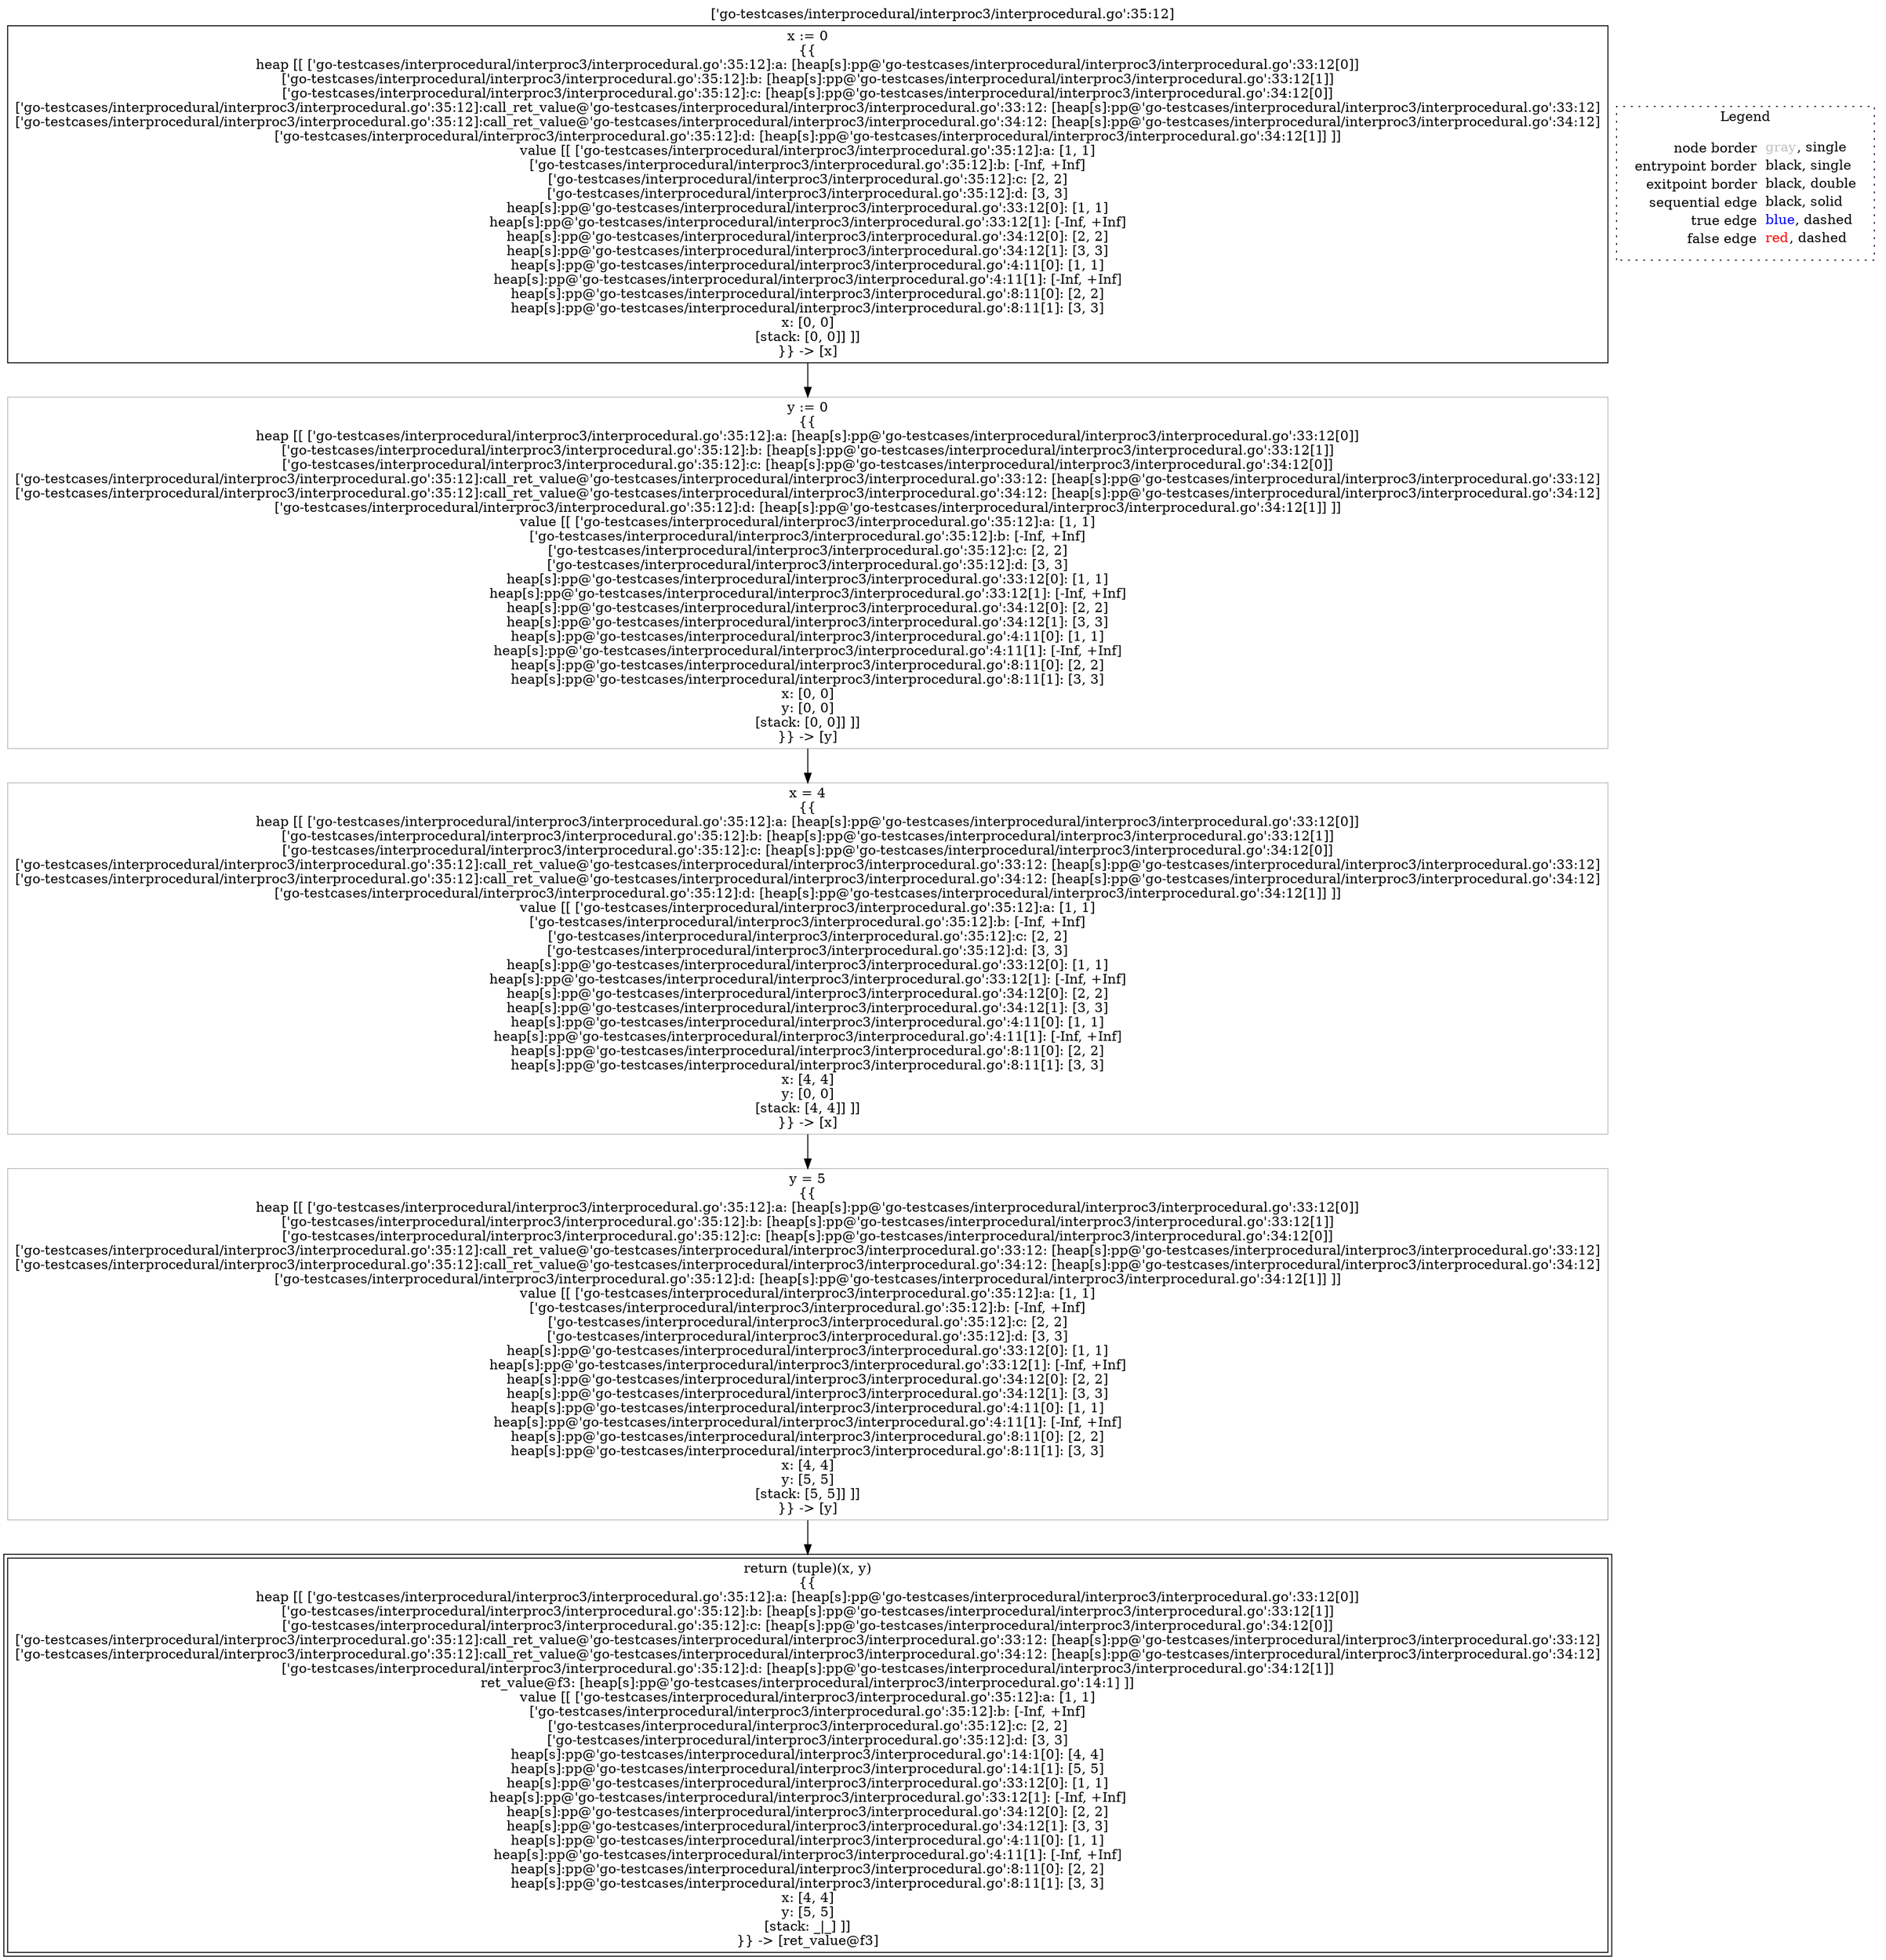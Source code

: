 digraph {
	labelloc="t";
	label="['go-testcases/interprocedural/interproc3/interprocedural.go':35:12]";
	"node0" [shape="rect",color="black",label=<x := 0<BR/>{{<BR/>heap [[ ['go-testcases/interprocedural/interproc3/interprocedural.go':35:12]:a: [heap[s]:pp@'go-testcases/interprocedural/interproc3/interprocedural.go':33:12[0]]<BR/>['go-testcases/interprocedural/interproc3/interprocedural.go':35:12]:b: [heap[s]:pp@'go-testcases/interprocedural/interproc3/interprocedural.go':33:12[1]]<BR/>['go-testcases/interprocedural/interproc3/interprocedural.go':35:12]:c: [heap[s]:pp@'go-testcases/interprocedural/interproc3/interprocedural.go':34:12[0]]<BR/>['go-testcases/interprocedural/interproc3/interprocedural.go':35:12]:call_ret_value@'go-testcases/interprocedural/interproc3/interprocedural.go':33:12: [heap[s]:pp@'go-testcases/interprocedural/interproc3/interprocedural.go':33:12]<BR/>['go-testcases/interprocedural/interproc3/interprocedural.go':35:12]:call_ret_value@'go-testcases/interprocedural/interproc3/interprocedural.go':34:12: [heap[s]:pp@'go-testcases/interprocedural/interproc3/interprocedural.go':34:12]<BR/>['go-testcases/interprocedural/interproc3/interprocedural.go':35:12]:d: [heap[s]:pp@'go-testcases/interprocedural/interproc3/interprocedural.go':34:12[1]] ]]<BR/>value [[ ['go-testcases/interprocedural/interproc3/interprocedural.go':35:12]:a: [1, 1]<BR/>['go-testcases/interprocedural/interproc3/interprocedural.go':35:12]:b: [-Inf, +Inf]<BR/>['go-testcases/interprocedural/interproc3/interprocedural.go':35:12]:c: [2, 2]<BR/>['go-testcases/interprocedural/interproc3/interprocedural.go':35:12]:d: [3, 3]<BR/>heap[s]:pp@'go-testcases/interprocedural/interproc3/interprocedural.go':33:12[0]: [1, 1]<BR/>heap[s]:pp@'go-testcases/interprocedural/interproc3/interprocedural.go':33:12[1]: [-Inf, +Inf]<BR/>heap[s]:pp@'go-testcases/interprocedural/interproc3/interprocedural.go':34:12[0]: [2, 2]<BR/>heap[s]:pp@'go-testcases/interprocedural/interproc3/interprocedural.go':34:12[1]: [3, 3]<BR/>heap[s]:pp@'go-testcases/interprocedural/interproc3/interprocedural.go':4:11[0]: [1, 1]<BR/>heap[s]:pp@'go-testcases/interprocedural/interproc3/interprocedural.go':4:11[1]: [-Inf, +Inf]<BR/>heap[s]:pp@'go-testcases/interprocedural/interproc3/interprocedural.go':8:11[0]: [2, 2]<BR/>heap[s]:pp@'go-testcases/interprocedural/interproc3/interprocedural.go':8:11[1]: [3, 3]<BR/>x: [0, 0]<BR/>[stack: [0, 0]] ]]<BR/>}} -&gt; [x]>];
	"node1" [shape="rect",color="gray",label=<y := 0<BR/>{{<BR/>heap [[ ['go-testcases/interprocedural/interproc3/interprocedural.go':35:12]:a: [heap[s]:pp@'go-testcases/interprocedural/interproc3/interprocedural.go':33:12[0]]<BR/>['go-testcases/interprocedural/interproc3/interprocedural.go':35:12]:b: [heap[s]:pp@'go-testcases/interprocedural/interproc3/interprocedural.go':33:12[1]]<BR/>['go-testcases/interprocedural/interproc3/interprocedural.go':35:12]:c: [heap[s]:pp@'go-testcases/interprocedural/interproc3/interprocedural.go':34:12[0]]<BR/>['go-testcases/interprocedural/interproc3/interprocedural.go':35:12]:call_ret_value@'go-testcases/interprocedural/interproc3/interprocedural.go':33:12: [heap[s]:pp@'go-testcases/interprocedural/interproc3/interprocedural.go':33:12]<BR/>['go-testcases/interprocedural/interproc3/interprocedural.go':35:12]:call_ret_value@'go-testcases/interprocedural/interproc3/interprocedural.go':34:12: [heap[s]:pp@'go-testcases/interprocedural/interproc3/interprocedural.go':34:12]<BR/>['go-testcases/interprocedural/interproc3/interprocedural.go':35:12]:d: [heap[s]:pp@'go-testcases/interprocedural/interproc3/interprocedural.go':34:12[1]] ]]<BR/>value [[ ['go-testcases/interprocedural/interproc3/interprocedural.go':35:12]:a: [1, 1]<BR/>['go-testcases/interprocedural/interproc3/interprocedural.go':35:12]:b: [-Inf, +Inf]<BR/>['go-testcases/interprocedural/interproc3/interprocedural.go':35:12]:c: [2, 2]<BR/>['go-testcases/interprocedural/interproc3/interprocedural.go':35:12]:d: [3, 3]<BR/>heap[s]:pp@'go-testcases/interprocedural/interproc3/interprocedural.go':33:12[0]: [1, 1]<BR/>heap[s]:pp@'go-testcases/interprocedural/interproc3/interprocedural.go':33:12[1]: [-Inf, +Inf]<BR/>heap[s]:pp@'go-testcases/interprocedural/interproc3/interprocedural.go':34:12[0]: [2, 2]<BR/>heap[s]:pp@'go-testcases/interprocedural/interproc3/interprocedural.go':34:12[1]: [3, 3]<BR/>heap[s]:pp@'go-testcases/interprocedural/interproc3/interprocedural.go':4:11[0]: [1, 1]<BR/>heap[s]:pp@'go-testcases/interprocedural/interproc3/interprocedural.go':4:11[1]: [-Inf, +Inf]<BR/>heap[s]:pp@'go-testcases/interprocedural/interproc3/interprocedural.go':8:11[0]: [2, 2]<BR/>heap[s]:pp@'go-testcases/interprocedural/interproc3/interprocedural.go':8:11[1]: [3, 3]<BR/>x: [0, 0]<BR/>y: [0, 0]<BR/>[stack: [0, 0]] ]]<BR/>}} -&gt; [y]>];
	"node2" [shape="rect",color="gray",label=<y = 5<BR/>{{<BR/>heap [[ ['go-testcases/interprocedural/interproc3/interprocedural.go':35:12]:a: [heap[s]:pp@'go-testcases/interprocedural/interproc3/interprocedural.go':33:12[0]]<BR/>['go-testcases/interprocedural/interproc3/interprocedural.go':35:12]:b: [heap[s]:pp@'go-testcases/interprocedural/interproc3/interprocedural.go':33:12[1]]<BR/>['go-testcases/interprocedural/interproc3/interprocedural.go':35:12]:c: [heap[s]:pp@'go-testcases/interprocedural/interproc3/interprocedural.go':34:12[0]]<BR/>['go-testcases/interprocedural/interproc3/interprocedural.go':35:12]:call_ret_value@'go-testcases/interprocedural/interproc3/interprocedural.go':33:12: [heap[s]:pp@'go-testcases/interprocedural/interproc3/interprocedural.go':33:12]<BR/>['go-testcases/interprocedural/interproc3/interprocedural.go':35:12]:call_ret_value@'go-testcases/interprocedural/interproc3/interprocedural.go':34:12: [heap[s]:pp@'go-testcases/interprocedural/interproc3/interprocedural.go':34:12]<BR/>['go-testcases/interprocedural/interproc3/interprocedural.go':35:12]:d: [heap[s]:pp@'go-testcases/interprocedural/interproc3/interprocedural.go':34:12[1]] ]]<BR/>value [[ ['go-testcases/interprocedural/interproc3/interprocedural.go':35:12]:a: [1, 1]<BR/>['go-testcases/interprocedural/interproc3/interprocedural.go':35:12]:b: [-Inf, +Inf]<BR/>['go-testcases/interprocedural/interproc3/interprocedural.go':35:12]:c: [2, 2]<BR/>['go-testcases/interprocedural/interproc3/interprocedural.go':35:12]:d: [3, 3]<BR/>heap[s]:pp@'go-testcases/interprocedural/interproc3/interprocedural.go':33:12[0]: [1, 1]<BR/>heap[s]:pp@'go-testcases/interprocedural/interproc3/interprocedural.go':33:12[1]: [-Inf, +Inf]<BR/>heap[s]:pp@'go-testcases/interprocedural/interproc3/interprocedural.go':34:12[0]: [2, 2]<BR/>heap[s]:pp@'go-testcases/interprocedural/interproc3/interprocedural.go':34:12[1]: [3, 3]<BR/>heap[s]:pp@'go-testcases/interprocedural/interproc3/interprocedural.go':4:11[0]: [1, 1]<BR/>heap[s]:pp@'go-testcases/interprocedural/interproc3/interprocedural.go':4:11[1]: [-Inf, +Inf]<BR/>heap[s]:pp@'go-testcases/interprocedural/interproc3/interprocedural.go':8:11[0]: [2, 2]<BR/>heap[s]:pp@'go-testcases/interprocedural/interproc3/interprocedural.go':8:11[1]: [3, 3]<BR/>x: [4, 4]<BR/>y: [5, 5]<BR/>[stack: [5, 5]] ]]<BR/>}} -&gt; [y]>];
	"node3" [shape="rect",color="gray",label=<x = 4<BR/>{{<BR/>heap [[ ['go-testcases/interprocedural/interproc3/interprocedural.go':35:12]:a: [heap[s]:pp@'go-testcases/interprocedural/interproc3/interprocedural.go':33:12[0]]<BR/>['go-testcases/interprocedural/interproc3/interprocedural.go':35:12]:b: [heap[s]:pp@'go-testcases/interprocedural/interproc3/interprocedural.go':33:12[1]]<BR/>['go-testcases/interprocedural/interproc3/interprocedural.go':35:12]:c: [heap[s]:pp@'go-testcases/interprocedural/interproc3/interprocedural.go':34:12[0]]<BR/>['go-testcases/interprocedural/interproc3/interprocedural.go':35:12]:call_ret_value@'go-testcases/interprocedural/interproc3/interprocedural.go':33:12: [heap[s]:pp@'go-testcases/interprocedural/interproc3/interprocedural.go':33:12]<BR/>['go-testcases/interprocedural/interproc3/interprocedural.go':35:12]:call_ret_value@'go-testcases/interprocedural/interproc3/interprocedural.go':34:12: [heap[s]:pp@'go-testcases/interprocedural/interproc3/interprocedural.go':34:12]<BR/>['go-testcases/interprocedural/interproc3/interprocedural.go':35:12]:d: [heap[s]:pp@'go-testcases/interprocedural/interproc3/interprocedural.go':34:12[1]] ]]<BR/>value [[ ['go-testcases/interprocedural/interproc3/interprocedural.go':35:12]:a: [1, 1]<BR/>['go-testcases/interprocedural/interproc3/interprocedural.go':35:12]:b: [-Inf, +Inf]<BR/>['go-testcases/interprocedural/interproc3/interprocedural.go':35:12]:c: [2, 2]<BR/>['go-testcases/interprocedural/interproc3/interprocedural.go':35:12]:d: [3, 3]<BR/>heap[s]:pp@'go-testcases/interprocedural/interproc3/interprocedural.go':33:12[0]: [1, 1]<BR/>heap[s]:pp@'go-testcases/interprocedural/interproc3/interprocedural.go':33:12[1]: [-Inf, +Inf]<BR/>heap[s]:pp@'go-testcases/interprocedural/interproc3/interprocedural.go':34:12[0]: [2, 2]<BR/>heap[s]:pp@'go-testcases/interprocedural/interproc3/interprocedural.go':34:12[1]: [3, 3]<BR/>heap[s]:pp@'go-testcases/interprocedural/interproc3/interprocedural.go':4:11[0]: [1, 1]<BR/>heap[s]:pp@'go-testcases/interprocedural/interproc3/interprocedural.go':4:11[1]: [-Inf, +Inf]<BR/>heap[s]:pp@'go-testcases/interprocedural/interproc3/interprocedural.go':8:11[0]: [2, 2]<BR/>heap[s]:pp@'go-testcases/interprocedural/interproc3/interprocedural.go':8:11[1]: [3, 3]<BR/>x: [4, 4]<BR/>y: [0, 0]<BR/>[stack: [4, 4]] ]]<BR/>}} -&gt; [x]>];
	"node4" [shape="rect",color="black",peripheries="2",label=<return (tuple)(x, y)<BR/>{{<BR/>heap [[ ['go-testcases/interprocedural/interproc3/interprocedural.go':35:12]:a: [heap[s]:pp@'go-testcases/interprocedural/interproc3/interprocedural.go':33:12[0]]<BR/>['go-testcases/interprocedural/interproc3/interprocedural.go':35:12]:b: [heap[s]:pp@'go-testcases/interprocedural/interproc3/interprocedural.go':33:12[1]]<BR/>['go-testcases/interprocedural/interproc3/interprocedural.go':35:12]:c: [heap[s]:pp@'go-testcases/interprocedural/interproc3/interprocedural.go':34:12[0]]<BR/>['go-testcases/interprocedural/interproc3/interprocedural.go':35:12]:call_ret_value@'go-testcases/interprocedural/interproc3/interprocedural.go':33:12: [heap[s]:pp@'go-testcases/interprocedural/interproc3/interprocedural.go':33:12]<BR/>['go-testcases/interprocedural/interproc3/interprocedural.go':35:12]:call_ret_value@'go-testcases/interprocedural/interproc3/interprocedural.go':34:12: [heap[s]:pp@'go-testcases/interprocedural/interproc3/interprocedural.go':34:12]<BR/>['go-testcases/interprocedural/interproc3/interprocedural.go':35:12]:d: [heap[s]:pp@'go-testcases/interprocedural/interproc3/interprocedural.go':34:12[1]]<BR/>ret_value@f3: [heap[s]:pp@'go-testcases/interprocedural/interproc3/interprocedural.go':14:1] ]]<BR/>value [[ ['go-testcases/interprocedural/interproc3/interprocedural.go':35:12]:a: [1, 1]<BR/>['go-testcases/interprocedural/interproc3/interprocedural.go':35:12]:b: [-Inf, +Inf]<BR/>['go-testcases/interprocedural/interproc3/interprocedural.go':35:12]:c: [2, 2]<BR/>['go-testcases/interprocedural/interproc3/interprocedural.go':35:12]:d: [3, 3]<BR/>heap[s]:pp@'go-testcases/interprocedural/interproc3/interprocedural.go':14:1[0]: [4, 4]<BR/>heap[s]:pp@'go-testcases/interprocedural/interproc3/interprocedural.go':14:1[1]: [5, 5]<BR/>heap[s]:pp@'go-testcases/interprocedural/interproc3/interprocedural.go':33:12[0]: [1, 1]<BR/>heap[s]:pp@'go-testcases/interprocedural/interproc3/interprocedural.go':33:12[1]: [-Inf, +Inf]<BR/>heap[s]:pp@'go-testcases/interprocedural/interproc3/interprocedural.go':34:12[0]: [2, 2]<BR/>heap[s]:pp@'go-testcases/interprocedural/interproc3/interprocedural.go':34:12[1]: [3, 3]<BR/>heap[s]:pp@'go-testcases/interprocedural/interproc3/interprocedural.go':4:11[0]: [1, 1]<BR/>heap[s]:pp@'go-testcases/interprocedural/interproc3/interprocedural.go':4:11[1]: [-Inf, +Inf]<BR/>heap[s]:pp@'go-testcases/interprocedural/interproc3/interprocedural.go':8:11[0]: [2, 2]<BR/>heap[s]:pp@'go-testcases/interprocedural/interproc3/interprocedural.go':8:11[1]: [3, 3]<BR/>x: [4, 4]<BR/>y: [5, 5]<BR/>[stack: _|_] ]]<BR/>}} -&gt; [ret_value@f3]>];
	"node1" -> "node3" [color="black"];
	"node2" -> "node4" [color="black"];
	"node0" -> "node1" [color="black"];
	"node3" -> "node2" [color="black"];
subgraph cluster_legend {
	label="Legend";
	style=dotted;
	node [shape=plaintext];
	"legend" [label=<<table border="0" cellpadding="2" cellspacing="0" cellborder="0"><tr><td align="right">node border&nbsp;</td><td align="left"><font color="gray">gray</font>, single</td></tr><tr><td align="right">entrypoint border&nbsp;</td><td align="left"><font color="black">black</font>, single</td></tr><tr><td align="right">exitpoint border&nbsp;</td><td align="left"><font color="black">black</font>, double</td></tr><tr><td align="right">sequential edge&nbsp;</td><td align="left"><font color="black">black</font>, solid</td></tr><tr><td align="right">true edge&nbsp;</td><td align="left"><font color="blue">blue</font>, dashed</td></tr><tr><td align="right">false edge&nbsp;</td><td align="left"><font color="red">red</font>, dashed</td></tr></table>>];
}

}
